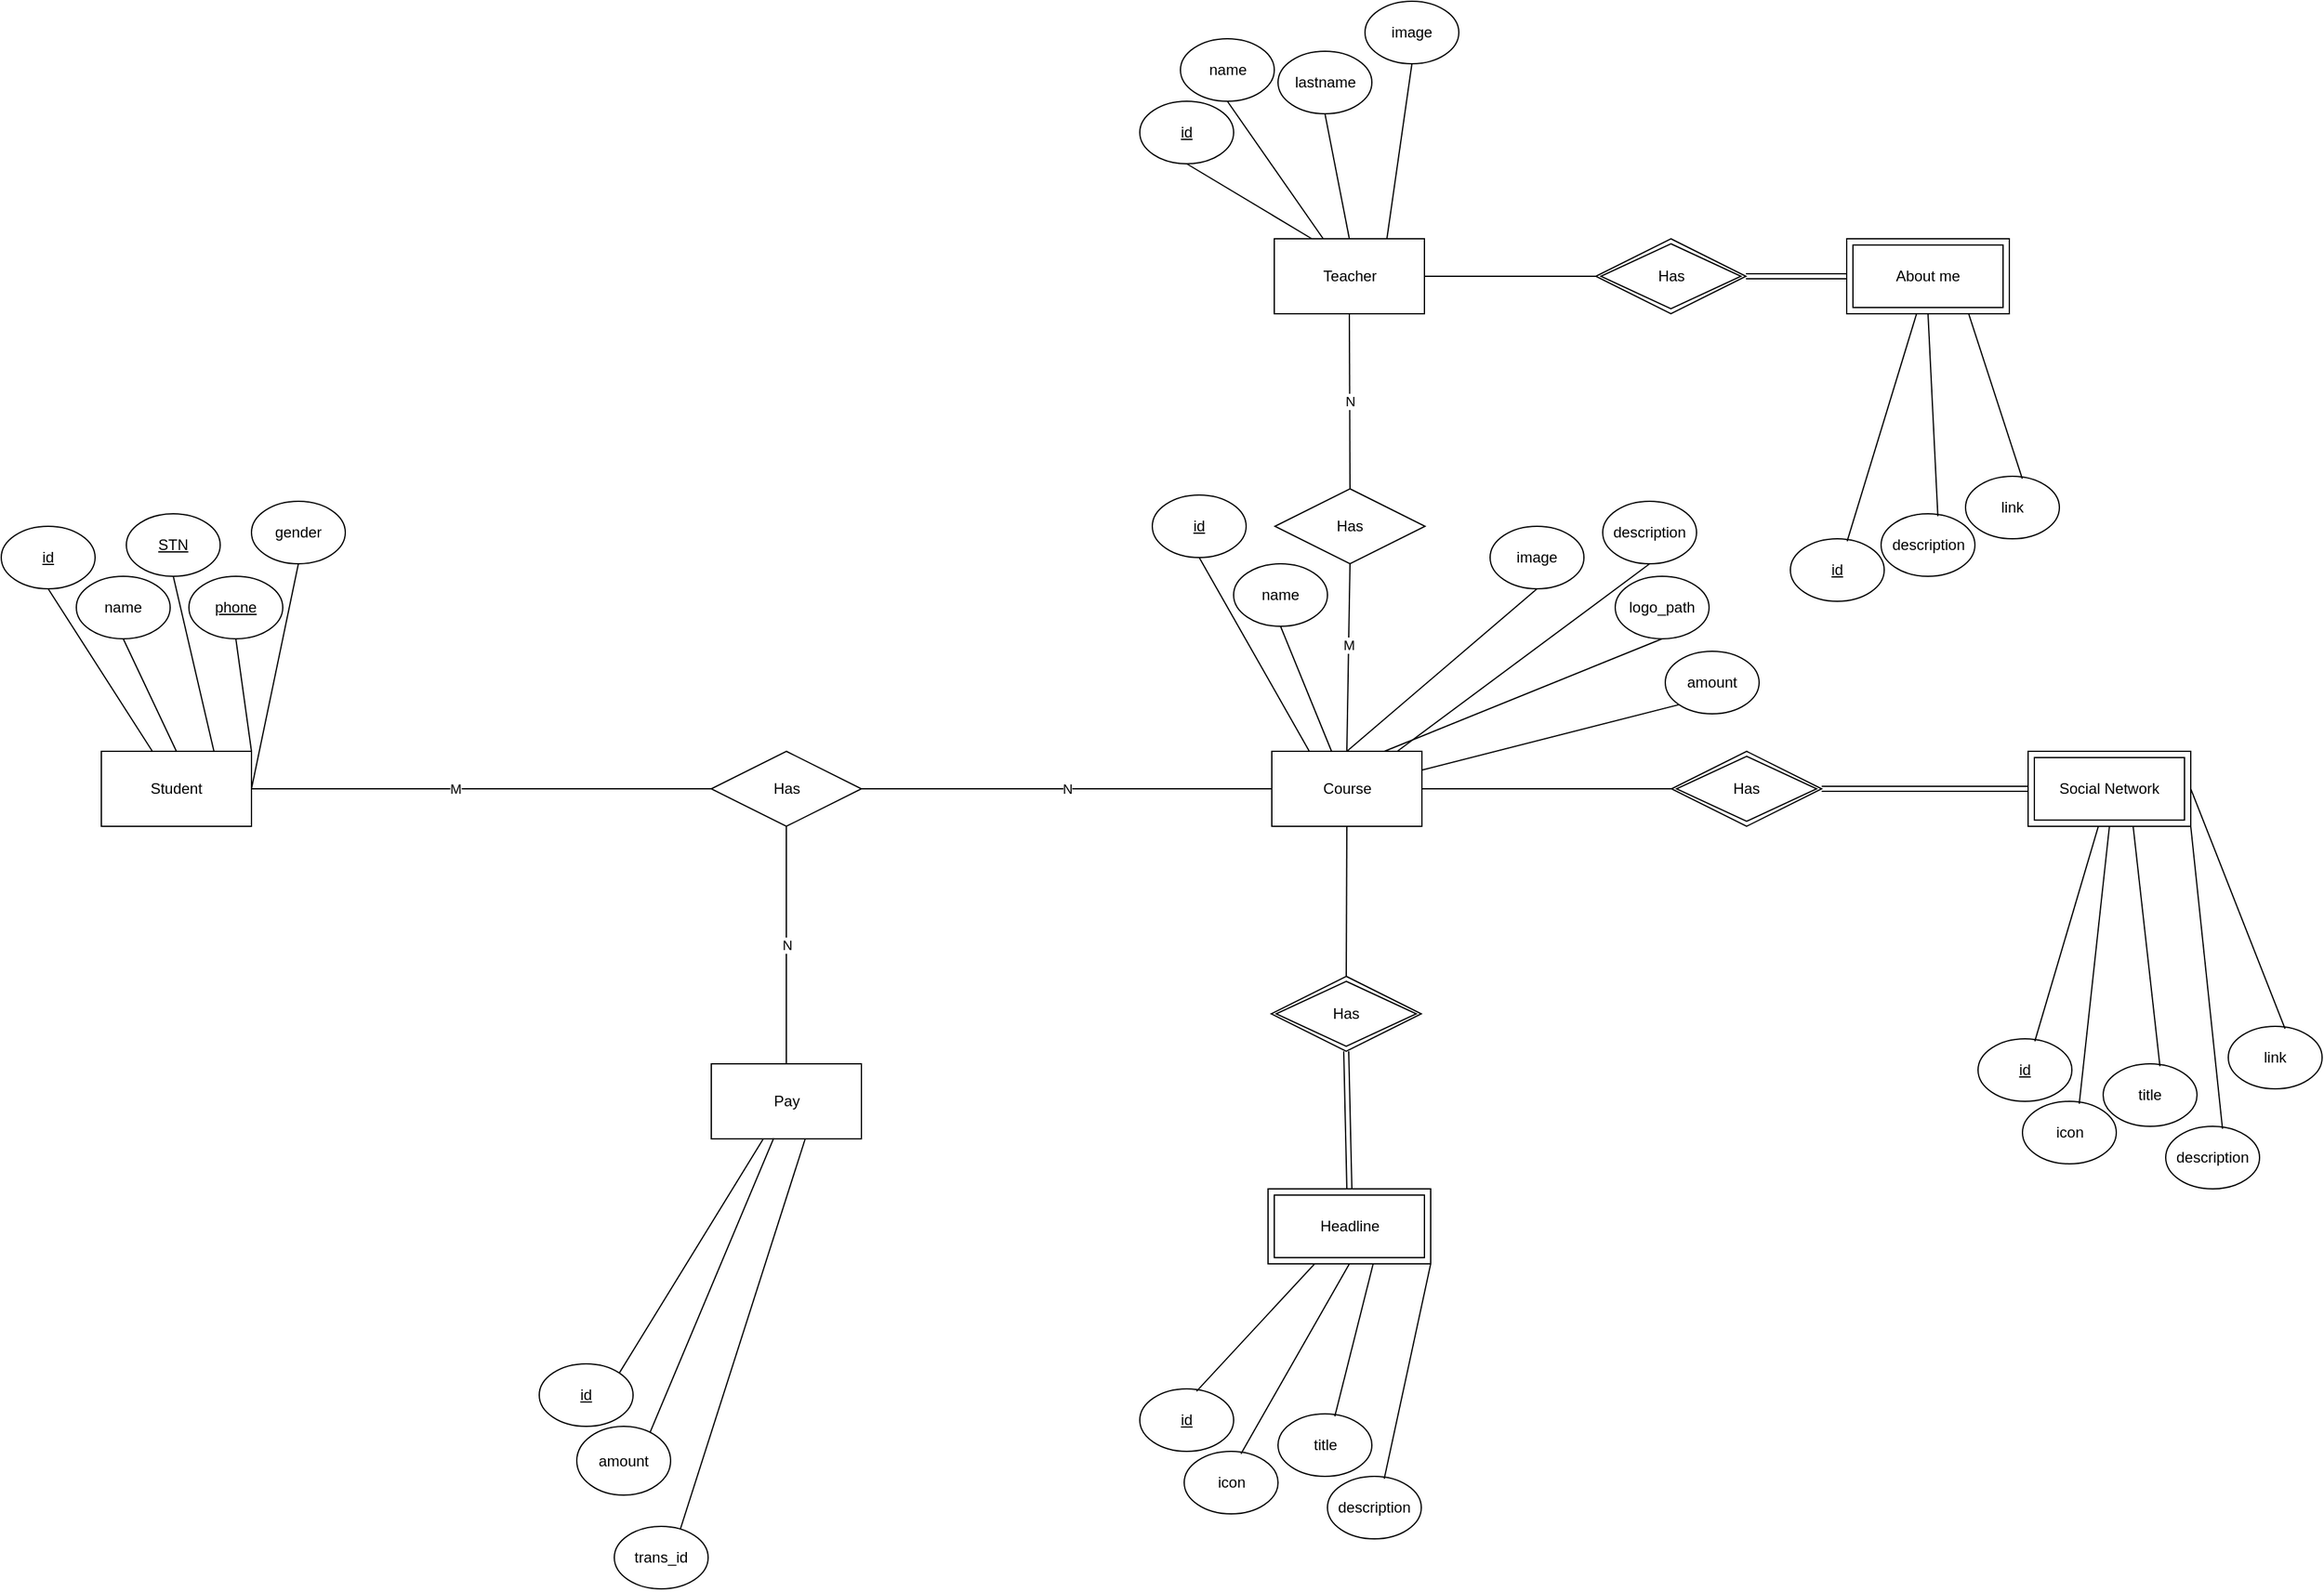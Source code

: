<mxfile version="21.2.2" type="device">
  <diagram name="Page-1" id="o8IpC_fTmcIOQE4COAmG">
    <mxGraphModel dx="1118" dy="1678" grid="1" gridSize="10" guides="1" tooltips="1" connect="1" arrows="1" fold="1" page="1" pageScale="1" pageWidth="850" pageHeight="1100" math="0" shadow="0">
      <root>
        <mxCell id="0" />
        <mxCell id="1" parent="0" />
        <mxCell id="NV1EVVWusitZP-XCyRed-3" value="Course" style="rounded=0;whiteSpace=wrap;html=1;" parent="1" vertex="1">
          <mxGeometry x="1665.5" y="200" width="120" height="60" as="geometry" />
        </mxCell>
        <mxCell id="NV1EVVWusitZP-XCyRed-4" value="id" style="ellipse;whiteSpace=wrap;html=1;fontStyle=4" parent="1" vertex="1">
          <mxGeometry x="1570" y="-5" width="75" height="50" as="geometry" />
        </mxCell>
        <mxCell id="NV1EVVWusitZP-XCyRed-5" value="name" style="ellipse;whiteSpace=wrap;html=1;" parent="1" vertex="1">
          <mxGeometry x="1635" y="50" width="75" height="50" as="geometry" />
        </mxCell>
        <mxCell id="NV1EVVWusitZP-XCyRed-6" value="" style="endArrow=none;html=1;rounded=0;exitX=0.25;exitY=0;exitDx=0;exitDy=0;entryX=0.5;entryY=1;entryDx=0;entryDy=0;" parent="1" source="NV1EVVWusitZP-XCyRed-3" target="NV1EVVWusitZP-XCyRed-4" edge="1">
          <mxGeometry width="50" height="50" relative="1" as="geometry">
            <mxPoint x="1530" y="190" as="sourcePoint" />
            <mxPoint x="1580" y="140" as="targetPoint" />
          </mxGeometry>
        </mxCell>
        <mxCell id="NV1EVVWusitZP-XCyRed-7" value="" style="endArrow=none;html=1;rounded=0;entryX=0.5;entryY=1;entryDx=0;entryDy=0;" parent="1" source="NV1EVVWusitZP-XCyRed-3" target="NV1EVVWusitZP-XCyRed-5" edge="1">
          <mxGeometry width="50" height="50" relative="1" as="geometry">
            <mxPoint x="1740" y="190" as="sourcePoint" />
            <mxPoint x="1790" y="140" as="targetPoint" />
          </mxGeometry>
        </mxCell>
        <mxCell id="NV1EVVWusitZP-XCyRed-8" value="description" style="ellipse;whiteSpace=wrap;html=1;" parent="1" vertex="1">
          <mxGeometry x="1930" width="75" height="50" as="geometry" />
        </mxCell>
        <mxCell id="NV1EVVWusitZP-XCyRed-9" value="" style="endArrow=none;html=1;rounded=0;entryX=0.5;entryY=1;entryDx=0;entryDy=0;" parent="1" source="NV1EVVWusitZP-XCyRed-3" target="NV1EVVWusitZP-XCyRed-8" edge="1">
          <mxGeometry width="50" height="50" relative="1" as="geometry">
            <mxPoint x="1799" y="190" as="sourcePoint" />
            <mxPoint x="1865" y="130" as="targetPoint" />
          </mxGeometry>
        </mxCell>
        <mxCell id="NV1EVVWusitZP-XCyRed-14" value="logo_path" style="ellipse;whiteSpace=wrap;html=1;" parent="1" vertex="1">
          <mxGeometry x="1940" y="60" width="75" height="50" as="geometry" />
        </mxCell>
        <mxCell id="NV1EVVWusitZP-XCyRed-15" value="" style="endArrow=none;html=1;rounded=0;entryX=0.5;entryY=1;entryDx=0;entryDy=0;exitX=0.75;exitY=0;exitDx=0;exitDy=0;" parent="1" source="NV1EVVWusitZP-XCyRed-3" target="NV1EVVWusitZP-XCyRed-14" edge="1">
          <mxGeometry width="50" height="50" relative="1" as="geometry">
            <mxPoint x="1808" y="210" as="sourcePoint" />
            <mxPoint x="1940" y="140" as="targetPoint" />
          </mxGeometry>
        </mxCell>
        <mxCell id="NV1EVVWusitZP-XCyRed-16" value="image" style="ellipse;whiteSpace=wrap;html=1;" parent="1" vertex="1">
          <mxGeometry x="1840" y="20" width="75" height="50" as="geometry" />
        </mxCell>
        <mxCell id="NV1EVVWusitZP-XCyRed-17" value="" style="endArrow=none;html=1;rounded=0;entryX=0.5;entryY=1;entryDx=0;entryDy=0;exitX=0.5;exitY=0;exitDx=0;exitDy=0;" parent="1" source="NV1EVVWusitZP-XCyRed-3" target="NV1EVVWusitZP-XCyRed-16" edge="1">
          <mxGeometry width="50" height="50" relative="1" as="geometry">
            <mxPoint x="1653" y="110" as="sourcePoint" />
            <mxPoint x="1785" y="40" as="targetPoint" />
          </mxGeometry>
        </mxCell>
        <mxCell id="NV1EVVWusitZP-XCyRed-19" value="Headline" style="shape=ext;margin=3;double=1;whiteSpace=wrap;html=1;align=center;" parent="1" vertex="1">
          <mxGeometry x="1662.5" y="550" width="130" height="60" as="geometry" />
        </mxCell>
        <mxCell id="NV1EVVWusitZP-XCyRed-20" value="&lt;u&gt;id&lt;/u&gt;" style="ellipse;whiteSpace=wrap;html=1;" parent="1" vertex="1">
          <mxGeometry x="1560" y="710" width="75" height="50" as="geometry" />
        </mxCell>
        <mxCell id="NV1EVVWusitZP-XCyRed-21" value="" style="endArrow=none;html=1;rounded=0;entryX=0.605;entryY=0.039;entryDx=0;entryDy=0;entryPerimeter=0;" parent="1" source="NV1EVVWusitZP-XCyRed-19" target="NV1EVVWusitZP-XCyRed-20" edge="1">
          <mxGeometry width="50" height="50" relative="1" as="geometry">
            <mxPoint x="1583" y="840" as="sourcePoint" />
            <mxPoint x="1715" y="770" as="targetPoint" />
          </mxGeometry>
        </mxCell>
        <mxCell id="NV1EVVWusitZP-XCyRed-24" value="icon" style="ellipse;whiteSpace=wrap;html=1;" parent="1" vertex="1">
          <mxGeometry x="1595.5" y="760" width="75" height="50" as="geometry" />
        </mxCell>
        <mxCell id="NV1EVVWusitZP-XCyRed-25" value="" style="endArrow=none;html=1;rounded=0;entryX=0.605;entryY=0.039;entryDx=0;entryDy=0;entryPerimeter=0;exitX=0.5;exitY=1;exitDx=0;exitDy=0;" parent="1" source="NV1EVVWusitZP-XCyRed-19" target="NV1EVVWusitZP-XCyRed-24" edge="1">
          <mxGeometry width="50" height="50" relative="1" as="geometry">
            <mxPoint x="1785" y="610" as="sourcePoint" />
            <mxPoint x="1800" y="780" as="targetPoint" />
          </mxGeometry>
        </mxCell>
        <mxCell id="NV1EVVWusitZP-XCyRed-26" value="title" style="ellipse;whiteSpace=wrap;html=1;" parent="1" vertex="1">
          <mxGeometry x="1670.5" y="730" width="75" height="50" as="geometry" />
        </mxCell>
        <mxCell id="NV1EVVWusitZP-XCyRed-27" value="" style="endArrow=none;html=1;rounded=0;entryX=0.605;entryY=0.039;entryDx=0;entryDy=0;entryPerimeter=0;exitX=0.646;exitY=1.003;exitDx=0;exitDy=0;exitPerimeter=0;" parent="1" source="NV1EVVWusitZP-XCyRed-19" target="NV1EVVWusitZP-XCyRed-26" edge="1">
          <mxGeometry width="50" height="50" relative="1" as="geometry">
            <mxPoint x="1870" y="610" as="sourcePoint" />
            <mxPoint x="1885" y="780" as="targetPoint" />
          </mxGeometry>
        </mxCell>
        <mxCell id="NV1EVVWusitZP-XCyRed-31" value="description" style="ellipse;whiteSpace=wrap;html=1;" parent="1" vertex="1">
          <mxGeometry x="1710" y="780" width="75" height="50" as="geometry" />
        </mxCell>
        <mxCell id="NV1EVVWusitZP-XCyRed-32" value="" style="endArrow=none;html=1;rounded=0;entryX=0.605;entryY=0.039;entryDx=0;entryDy=0;entryPerimeter=0;exitX=1;exitY=1;exitDx=0;exitDy=0;" parent="1" source="NV1EVVWusitZP-XCyRed-19" target="NV1EVVWusitZP-XCyRed-31" edge="1">
          <mxGeometry width="50" height="50" relative="1" as="geometry">
            <mxPoint x="1833.5" y="600" as="sourcePoint" />
            <mxPoint x="1969.5" y="770" as="targetPoint" />
          </mxGeometry>
        </mxCell>
        <mxCell id="NV1EVVWusitZP-XCyRed-34" value="" style="endArrow=none;html=1;rounded=0;entryX=0.5;entryY=0;entryDx=0;entryDy=0;exitX=0.5;exitY=1;exitDx=0;exitDy=0;" parent="1" source="NV1EVVWusitZP-XCyRed-3" target="NV1EVVWusitZP-XCyRed-37" edge="1">
          <mxGeometry relative="1" as="geometry">
            <mxPoint x="1470" y="400" as="sourcePoint" />
            <mxPoint x="1725" y="380" as="targetPoint" />
          </mxGeometry>
        </mxCell>
        <mxCell id="NV1EVVWusitZP-XCyRed-35" value="" style="endArrow=none;html=1;rounded=0;entryX=0.5;entryY=0;entryDx=0;entryDy=0;exitX=0.5;exitY=1;exitDx=0;exitDy=0;verticalAlign=middle;horizontal=1;shape=link;" parent="1" source="NV1EVVWusitZP-XCyRed-37" target="NV1EVVWusitZP-XCyRed-19" edge="1">
          <mxGeometry relative="1" as="geometry">
            <mxPoint x="1728" y="460" as="sourcePoint" />
            <mxPoint x="1720" y="560" as="targetPoint" />
          </mxGeometry>
        </mxCell>
        <mxCell id="NV1EVVWusitZP-XCyRed-37" value="Has" style="shape=rhombus;double=1;perimeter=rhombusPerimeter;whiteSpace=wrap;html=1;align=center;" parent="1" vertex="1">
          <mxGeometry x="1665" y="380" width="120" height="60" as="geometry" />
        </mxCell>
        <mxCell id="NV1EVVWusitZP-XCyRed-39" value="Social Network" style="shape=ext;margin=3;double=1;whiteSpace=wrap;html=1;align=center;" parent="1" vertex="1">
          <mxGeometry x="2270" y="200" width="130" height="60" as="geometry" />
        </mxCell>
        <mxCell id="NV1EVVWusitZP-XCyRed-40" value="&lt;u&gt;id&lt;/u&gt;" style="ellipse;whiteSpace=wrap;html=1;" parent="1" vertex="1">
          <mxGeometry x="2230" y="430" width="75" height="50" as="geometry" />
        </mxCell>
        <mxCell id="NV1EVVWusitZP-XCyRed-41" value="" style="endArrow=none;html=1;rounded=0;entryX=0.605;entryY=0.039;entryDx=0;entryDy=0;entryPerimeter=0;" parent="1" source="NV1EVVWusitZP-XCyRed-39" target="NV1EVVWusitZP-XCyRed-40" edge="1">
          <mxGeometry width="50" height="50" relative="1" as="geometry">
            <mxPoint x="1903" y="660" as="sourcePoint" />
            <mxPoint x="2035" y="590" as="targetPoint" />
          </mxGeometry>
        </mxCell>
        <mxCell id="NV1EVVWusitZP-XCyRed-42" value="icon" style="ellipse;whiteSpace=wrap;html=1;" parent="1" vertex="1">
          <mxGeometry x="2265.5" y="480" width="75" height="50" as="geometry" />
        </mxCell>
        <mxCell id="NV1EVVWusitZP-XCyRed-43" value="" style="endArrow=none;html=1;rounded=0;entryX=0.605;entryY=0.039;entryDx=0;entryDy=0;entryPerimeter=0;exitX=0.5;exitY=1;exitDx=0;exitDy=0;" parent="1" source="NV1EVVWusitZP-XCyRed-39" target="NV1EVVWusitZP-XCyRed-42" edge="1">
          <mxGeometry width="50" height="50" relative="1" as="geometry">
            <mxPoint x="2105" y="430" as="sourcePoint" />
            <mxPoint x="2120" y="600" as="targetPoint" />
          </mxGeometry>
        </mxCell>
        <mxCell id="NV1EVVWusitZP-XCyRed-44" value="title" style="ellipse;whiteSpace=wrap;html=1;" parent="1" vertex="1">
          <mxGeometry x="2330" y="450" width="75" height="50" as="geometry" />
        </mxCell>
        <mxCell id="NV1EVVWusitZP-XCyRed-45" value="" style="endArrow=none;html=1;rounded=0;entryX=0.605;entryY=0.039;entryDx=0;entryDy=0;entryPerimeter=0;exitX=0.646;exitY=1.003;exitDx=0;exitDy=0;exitPerimeter=0;" parent="1" source="NV1EVVWusitZP-XCyRed-39" target="NV1EVVWusitZP-XCyRed-44" edge="1">
          <mxGeometry width="50" height="50" relative="1" as="geometry">
            <mxPoint x="2190" y="430" as="sourcePoint" />
            <mxPoint x="2205" y="600" as="targetPoint" />
          </mxGeometry>
        </mxCell>
        <mxCell id="NV1EVVWusitZP-XCyRed-46" value="description" style="ellipse;whiteSpace=wrap;html=1;" parent="1" vertex="1">
          <mxGeometry x="2380" y="500" width="75" height="50" as="geometry" />
        </mxCell>
        <mxCell id="NV1EVVWusitZP-XCyRed-47" value="" style="endArrow=none;html=1;rounded=0;entryX=0.605;entryY=0.039;entryDx=0;entryDy=0;entryPerimeter=0;exitX=1;exitY=1;exitDx=0;exitDy=0;" parent="1" source="NV1EVVWusitZP-XCyRed-39" target="NV1EVVWusitZP-XCyRed-46" edge="1">
          <mxGeometry width="50" height="50" relative="1" as="geometry">
            <mxPoint x="2153.5" y="420" as="sourcePoint" />
            <mxPoint x="2289.5" y="590" as="targetPoint" />
          </mxGeometry>
        </mxCell>
        <mxCell id="NV1EVVWusitZP-XCyRed-48" value="" style="endArrow=none;html=1;rounded=0;entryX=0;entryY=0.5;entryDx=0;entryDy=0;exitX=1;exitY=0.5;exitDx=0;exitDy=0;verticalAlign=middle;horizontal=1;shape=link;" parent="1" source="NV1EVVWusitZP-XCyRed-49" target="NV1EVVWusitZP-XCyRed-39" edge="1">
          <mxGeometry relative="1" as="geometry">
            <mxPoint x="2048" y="280" as="sourcePoint" />
            <mxPoint x="2040" y="380" as="targetPoint" />
          </mxGeometry>
        </mxCell>
        <mxCell id="NV1EVVWusitZP-XCyRed-49" value="Has" style="shape=rhombus;double=1;perimeter=rhombusPerimeter;whiteSpace=wrap;html=1;align=center;" parent="1" vertex="1">
          <mxGeometry x="1985" y="200" width="120" height="60" as="geometry" />
        </mxCell>
        <mxCell id="NV1EVVWusitZP-XCyRed-53" value="link" style="ellipse;whiteSpace=wrap;html=1;" parent="1" vertex="1">
          <mxGeometry x="2430" y="420" width="75" height="50" as="geometry" />
        </mxCell>
        <mxCell id="NV1EVVWusitZP-XCyRed-54" value="" style="endArrow=none;html=1;rounded=0;entryX=0.605;entryY=0.039;entryDx=0;entryDy=0;entryPerimeter=0;exitX=1;exitY=0.5;exitDx=0;exitDy=0;" parent="1" source="NV1EVVWusitZP-XCyRed-39" target="NV1EVVWusitZP-XCyRed-53" edge="1">
          <mxGeometry width="50" height="50" relative="1" as="geometry">
            <mxPoint x="2474" y="120" as="sourcePoint" />
            <mxPoint x="2325" y="460" as="targetPoint" />
          </mxGeometry>
        </mxCell>
        <mxCell id="NV1EVVWusitZP-XCyRed-55" value="" style="endArrow=none;html=1;rounded=0;" parent="1" source="NV1EVVWusitZP-XCyRed-3" target="NV1EVVWusitZP-XCyRed-49" edge="1">
          <mxGeometry relative="1" as="geometry">
            <mxPoint x="1790" y="230" as="sourcePoint" />
            <mxPoint x="1980" y="230" as="targetPoint" />
          </mxGeometry>
        </mxCell>
        <mxCell id="NV1EVVWusitZP-XCyRed-56" value="Student" style="whiteSpace=wrap;html=1;align=center;" parent="1" vertex="1">
          <mxGeometry x="730" y="200" width="120" height="60" as="geometry" />
        </mxCell>
        <mxCell id="NV1EVVWusitZP-XCyRed-57" value="id" style="ellipse;whiteSpace=wrap;html=1;fontStyle=4" parent="1" vertex="1">
          <mxGeometry x="650" y="20" width="75" height="50" as="geometry" />
        </mxCell>
        <mxCell id="NV1EVVWusitZP-XCyRed-58" value="" style="endArrow=none;html=1;rounded=0;entryX=0.5;entryY=1;entryDx=0;entryDy=0;" parent="1" source="NV1EVVWusitZP-XCyRed-56" target="NV1EVVWusitZP-XCyRed-57" edge="1">
          <mxGeometry width="50" height="50" relative="1" as="geometry">
            <mxPoint x="771" y="170" as="sourcePoint" />
            <mxPoint x="655" y="110" as="targetPoint" />
          </mxGeometry>
        </mxCell>
        <mxCell id="NV1EVVWusitZP-XCyRed-61" value="" style="endArrow=none;html=1;rounded=0;entryX=0.5;entryY=1;entryDx=0;entryDy=0;exitX=0.5;exitY=0;exitDx=0;exitDy=0;" parent="1" source="NV1EVVWusitZP-XCyRed-56" target="NV1EVVWusitZP-XCyRed-62" edge="1">
          <mxGeometry width="50" height="50" relative="1" as="geometry">
            <mxPoint x="851" y="190" as="sourcePoint" />
            <mxPoint x="767.5" y="60" as="targetPoint" />
          </mxGeometry>
        </mxCell>
        <mxCell id="NV1EVVWusitZP-XCyRed-62" value="name" style="ellipse;whiteSpace=wrap;html=1;" parent="1" vertex="1">
          <mxGeometry x="710" y="60" width="75" height="50" as="geometry" />
        </mxCell>
        <mxCell id="NV1EVVWusitZP-XCyRed-63" value="" style="endArrow=none;html=1;rounded=0;entryX=0.5;entryY=1;entryDx=0;entryDy=0;exitX=0.75;exitY=0;exitDx=0;exitDy=0;" parent="1" source="NV1EVVWusitZP-XCyRed-56" target="NV1EVVWusitZP-XCyRed-64" edge="1">
          <mxGeometry width="50" height="50" relative="1" as="geometry">
            <mxPoint x="820" y="145" as="sourcePoint" />
            <mxPoint x="797.5" y="5" as="targetPoint" />
          </mxGeometry>
        </mxCell>
        <mxCell id="NV1EVVWusitZP-XCyRed-64" value="&lt;u&gt;STN&lt;/u&gt;" style="ellipse;whiteSpace=wrap;html=1;" parent="1" vertex="1">
          <mxGeometry x="750" y="10" width="75" height="50" as="geometry" />
        </mxCell>
        <mxCell id="NV1EVVWusitZP-XCyRed-65" value="" style="endArrow=none;html=1;rounded=0;entryX=0.5;entryY=1;entryDx=0;entryDy=0;exitX=1;exitY=0;exitDx=0;exitDy=0;" parent="1" source="NV1EVVWusitZP-XCyRed-56" target="NV1EVVWusitZP-XCyRed-66" edge="1">
          <mxGeometry width="50" height="50" relative="1" as="geometry">
            <mxPoint x="815.68" y="249.82" as="sourcePoint" />
            <mxPoint x="857.5" y="45" as="targetPoint" />
          </mxGeometry>
        </mxCell>
        <mxCell id="NV1EVVWusitZP-XCyRed-66" value="&lt;u&gt;phone&lt;/u&gt;" style="ellipse;whiteSpace=wrap;html=1;" parent="1" vertex="1">
          <mxGeometry x="800" y="60" width="75" height="50" as="geometry" />
        </mxCell>
        <mxCell id="NV1EVVWusitZP-XCyRed-67" value="" style="endArrow=none;html=1;rounded=0;entryX=0.5;entryY=1;entryDx=0;entryDy=0;exitX=1;exitY=0.5;exitDx=0;exitDy=0;" parent="1" source="NV1EVVWusitZP-XCyRed-56" target="NV1EVVWusitZP-XCyRed-68" edge="1">
          <mxGeometry width="50" height="50" relative="1" as="geometry">
            <mxPoint x="910" y="150" as="sourcePoint" />
            <mxPoint x="917.5" y="-5" as="targetPoint" />
          </mxGeometry>
        </mxCell>
        <mxCell id="NV1EVVWusitZP-XCyRed-68" value="gender" style="ellipse;whiteSpace=wrap;html=1;" parent="1" vertex="1">
          <mxGeometry x="850" width="75" height="50" as="geometry" />
        </mxCell>
        <mxCell id="NV1EVVWusitZP-XCyRed-69" value="Has" style="shape=rhombus;perimeter=rhombusPerimeter;whiteSpace=wrap;html=1;align=center;" parent="1" vertex="1">
          <mxGeometry x="1217.5" y="200" width="120" height="60" as="geometry" />
        </mxCell>
        <mxCell id="NV1EVVWusitZP-XCyRed-70" value="" style="endArrow=none;html=1;rounded=0;exitX=1;exitY=0.5;exitDx=0;exitDy=0;entryX=0;entryY=0.5;entryDx=0;entryDy=0;" parent="1" source="NV1EVVWusitZP-XCyRed-56" target="NV1EVVWusitZP-XCyRed-69" edge="1">
          <mxGeometry relative="1" as="geometry">
            <mxPoint x="1200" y="250" as="sourcePoint" />
            <mxPoint x="1360" y="250" as="targetPoint" />
          </mxGeometry>
        </mxCell>
        <mxCell id="NV1EVVWusitZP-XCyRed-72" value="M" style="edgeLabel;html=1;align=center;verticalAlign=middle;resizable=0;points=[];" parent="NV1EVVWusitZP-XCyRed-70" vertex="1" connectable="0">
          <mxGeometry x="-0.207" y="-2" relative="1" as="geometry">
            <mxPoint x="17" y="-2" as="offset" />
          </mxGeometry>
        </mxCell>
        <mxCell id="NV1EVVWusitZP-XCyRed-71" value="N" style="endArrow=none;html=1;rounded=0;exitX=1;exitY=0.5;exitDx=0;exitDy=0;" parent="1" source="NV1EVVWusitZP-XCyRed-69" target="NV1EVVWusitZP-XCyRed-3" edge="1">
          <mxGeometry relative="1" as="geometry">
            <mxPoint x="1500" y="260" as="sourcePoint" />
            <mxPoint x="1660" y="260" as="targetPoint" />
          </mxGeometry>
        </mxCell>
        <mxCell id="NV1EVVWusitZP-XCyRed-74" value="Teacher" style="whiteSpace=wrap;html=1;align=center;" parent="1" vertex="1">
          <mxGeometry x="1667.5" y="-210" width="120" height="60" as="geometry" />
        </mxCell>
        <mxCell id="NV1EVVWusitZP-XCyRed-75" value="id" style="ellipse;whiteSpace=wrap;html=1;fontStyle=4" parent="1" vertex="1">
          <mxGeometry x="1560" y="-320" width="75" height="50" as="geometry" />
        </mxCell>
        <mxCell id="NV1EVVWusitZP-XCyRed-76" value="" style="endArrow=none;html=1;rounded=0;entryX=0.5;entryY=1;entryDx=0;entryDy=0;exitX=0.25;exitY=0;exitDx=0;exitDy=0;" parent="1" source="NV1EVVWusitZP-XCyRed-74" target="NV1EVVWusitZP-XCyRed-75" edge="1">
          <mxGeometry width="50" height="50" relative="1" as="geometry">
            <mxPoint x="1681" y="-220" as="sourcePoint" />
            <mxPoint x="1565" y="-310" as="targetPoint" />
          </mxGeometry>
        </mxCell>
        <mxCell id="NV1EVVWusitZP-XCyRed-77" value="name" style="ellipse;whiteSpace=wrap;html=1;fontStyle=0" parent="1" vertex="1">
          <mxGeometry x="1592.5" y="-370" width="75" height="50" as="geometry" />
        </mxCell>
        <mxCell id="NV1EVVWusitZP-XCyRed-78" value="" style="endArrow=none;html=1;rounded=0;entryX=0.5;entryY=1;entryDx=0;entryDy=0;" parent="1" source="NV1EVVWusitZP-XCyRed-74" target="NV1EVVWusitZP-XCyRed-77" edge="1">
          <mxGeometry width="50" height="50" relative="1" as="geometry">
            <mxPoint x="1778" y="-220" as="sourcePoint" />
            <mxPoint x="1640" y="-330" as="targetPoint" />
          </mxGeometry>
        </mxCell>
        <mxCell id="NV1EVVWusitZP-XCyRed-80" value="lastname" style="ellipse;whiteSpace=wrap;html=1;fontStyle=0" parent="1" vertex="1">
          <mxGeometry x="1670.5" y="-360" width="75" height="50" as="geometry" />
        </mxCell>
        <mxCell id="NV1EVVWusitZP-XCyRed-81" value="" style="endArrow=none;html=1;rounded=0;entryX=0.5;entryY=1;entryDx=0;entryDy=0;exitX=0.5;exitY=0;exitDx=0;exitDy=0;" parent="1" source="NV1EVVWusitZP-XCyRed-74" target="NV1EVVWusitZP-XCyRed-80" edge="1">
          <mxGeometry width="50" height="50" relative="1" as="geometry">
            <mxPoint x="1731" y="-207.5" as="sourcePoint" />
            <mxPoint x="1715" y="-352.5" as="targetPoint" />
          </mxGeometry>
        </mxCell>
        <mxCell id="NV1EVVWusitZP-XCyRed-86" value="Has" style="shape=rhombus;perimeter=rhombusPerimeter;whiteSpace=wrap;html=1;align=center;" parent="1" vertex="1">
          <mxGeometry x="1668" y="-10" width="120" height="60" as="geometry" />
        </mxCell>
        <mxCell id="NV1EVVWusitZP-XCyRed-87" value="N" style="endArrow=none;html=1;rounded=0;exitX=0.5;exitY=1;exitDx=0;exitDy=0;entryX=0.5;entryY=0;entryDx=0;entryDy=0;" parent="1" source="NV1EVVWusitZP-XCyRed-74" target="NV1EVVWusitZP-XCyRed-86" edge="1">
          <mxGeometry relative="1" as="geometry">
            <mxPoint x="1632" y="-70" as="sourcePoint" />
            <mxPoint x="1818" y="-70" as="targetPoint" />
          </mxGeometry>
        </mxCell>
        <mxCell id="NV1EVVWusitZP-XCyRed-90" value="" style="endArrow=none;html=1;rounded=0;exitX=0.5;exitY=1;exitDx=0;exitDy=0;entryX=0.5;entryY=0;entryDx=0;entryDy=0;" parent="1" source="NV1EVVWusitZP-XCyRed-86" target="NV1EVVWusitZP-XCyRed-3" edge="1">
          <mxGeometry relative="1" as="geometry">
            <mxPoint x="1700" y="90" as="sourcePoint" />
            <mxPoint x="1880" y="90" as="targetPoint" />
          </mxGeometry>
        </mxCell>
        <mxCell id="NV1EVVWusitZP-XCyRed-91" value="M" style="edgeLabel;html=1;align=center;verticalAlign=middle;resizable=0;points=[];" parent="NV1EVVWusitZP-XCyRed-90" vertex="1" connectable="0">
          <mxGeometry x="-0.207" y="-2" relative="1" as="geometry">
            <mxPoint x="2" y="5" as="offset" />
          </mxGeometry>
        </mxCell>
        <mxCell id="NV1EVVWusitZP-XCyRed-93" value="image" style="ellipse;whiteSpace=wrap;html=1;fontStyle=0" parent="1" vertex="1">
          <mxGeometry x="1740" y="-400" width="75" height="50" as="geometry" />
        </mxCell>
        <mxCell id="NV1EVVWusitZP-XCyRed-94" value="" style="endArrow=none;html=1;rounded=0;entryX=0.5;entryY=1;entryDx=0;entryDy=0;exitX=0.75;exitY=0;exitDx=0;exitDy=0;" parent="1" source="NV1EVVWusitZP-XCyRed-74" target="NV1EVVWusitZP-XCyRed-93" edge="1">
          <mxGeometry width="50" height="50" relative="1" as="geometry">
            <mxPoint x="1940" y="-230" as="sourcePoint" />
            <mxPoint x="1840" y="-290" as="targetPoint" />
          </mxGeometry>
        </mxCell>
        <mxCell id="NV1EVVWusitZP-XCyRed-95" value="About me" style="shape=ext;margin=3;double=1;whiteSpace=wrap;html=1;align=center;" parent="1" vertex="1">
          <mxGeometry x="2125" y="-210" width="130" height="60" as="geometry" />
        </mxCell>
        <mxCell id="NV1EVVWusitZP-XCyRed-96" value="&lt;u&gt;id&lt;/u&gt;" style="ellipse;whiteSpace=wrap;html=1;" parent="1" vertex="1">
          <mxGeometry x="2080" y="30" width="75" height="50" as="geometry" />
        </mxCell>
        <mxCell id="NV1EVVWusitZP-XCyRed-97" value="" style="endArrow=none;html=1;rounded=0;entryX=0.605;entryY=0.039;entryDx=0;entryDy=0;entryPerimeter=0;" parent="1" source="NV1EVVWusitZP-XCyRed-95" target="NV1EVVWusitZP-XCyRed-96" edge="1">
          <mxGeometry width="50" height="50" relative="1" as="geometry">
            <mxPoint x="1753" y="260" as="sourcePoint" />
            <mxPoint x="1885" y="190" as="targetPoint" />
          </mxGeometry>
        </mxCell>
        <mxCell id="NV1EVVWusitZP-XCyRed-102" value="description" style="ellipse;whiteSpace=wrap;html=1;" parent="1" vertex="1">
          <mxGeometry x="2152.5" y="10" width="75" height="50" as="geometry" />
        </mxCell>
        <mxCell id="NV1EVVWusitZP-XCyRed-103" value="" style="endArrow=none;html=1;rounded=0;entryX=0.605;entryY=0.039;entryDx=0;entryDy=0;entryPerimeter=0;exitX=0.5;exitY=1;exitDx=0;exitDy=0;" parent="1" source="NV1EVVWusitZP-XCyRed-95" target="NV1EVVWusitZP-XCyRed-102" edge="1">
          <mxGeometry width="50" height="50" relative="1" as="geometry">
            <mxPoint x="2003.5" y="20" as="sourcePoint" />
            <mxPoint x="2139.5" y="190" as="targetPoint" />
          </mxGeometry>
        </mxCell>
        <mxCell id="NV1EVVWusitZP-XCyRed-104" value="link" style="ellipse;whiteSpace=wrap;html=1;" parent="1" vertex="1">
          <mxGeometry x="2220" y="-20" width="75" height="50" as="geometry" />
        </mxCell>
        <mxCell id="NV1EVVWusitZP-XCyRed-105" value="" style="endArrow=none;html=1;rounded=0;entryX=0.605;entryY=0.039;entryDx=0;entryDy=0;entryPerimeter=0;exitX=0.75;exitY=1;exitDx=0;exitDy=0;" parent="1" source="NV1EVVWusitZP-XCyRed-95" target="NV1EVVWusitZP-XCyRed-104" edge="1">
          <mxGeometry width="50" height="50" relative="1" as="geometry">
            <mxPoint x="2324" y="-280" as="sourcePoint" />
            <mxPoint x="2175" y="60" as="targetPoint" />
          </mxGeometry>
        </mxCell>
        <mxCell id="NV1EVVWusitZP-XCyRed-106" value="" style="endArrow=none;html=1;rounded=0;entryX=0;entryY=0.5;entryDx=0;entryDy=0;exitX=1;exitY=0.5;exitDx=0;exitDy=0;verticalAlign=middle;horizontal=1;shape=link;" parent="1" source="NV1EVVWusitZP-XCyRed-107" target="NV1EVVWusitZP-XCyRed-95" edge="1">
          <mxGeometry relative="1" as="geometry">
            <mxPoint x="1987.5" y="-130" as="sourcePoint" />
            <mxPoint x="2209.5" y="-180" as="targetPoint" />
          </mxGeometry>
        </mxCell>
        <mxCell id="NV1EVVWusitZP-XCyRed-107" value="Has" style="shape=rhombus;double=1;perimeter=rhombusPerimeter;whiteSpace=wrap;html=1;align=center;" parent="1" vertex="1">
          <mxGeometry x="1924.5" y="-210" width="120" height="60" as="geometry" />
        </mxCell>
        <mxCell id="NV1EVVWusitZP-XCyRed-108" value="" style="endArrow=none;html=1;rounded=0;exitX=1;exitY=0.5;exitDx=0;exitDy=0;" parent="1" source="NV1EVVWusitZP-XCyRed-74" target="NV1EVVWusitZP-XCyRed-107" edge="1">
          <mxGeometry relative="1" as="geometry">
            <mxPoint x="1725.5" y="-180" as="sourcePoint" />
            <mxPoint x="1919.5" y="-180" as="targetPoint" />
          </mxGeometry>
        </mxCell>
        <mxCell id="1kbKiuLP0SQsQwAhGyQ3-1" value="Pay" style="whiteSpace=wrap;html=1;align=center;" vertex="1" parent="1">
          <mxGeometry x="1217.5" y="450" width="120" height="60" as="geometry" />
        </mxCell>
        <mxCell id="1kbKiuLP0SQsQwAhGyQ3-2" value="id" style="ellipse;whiteSpace=wrap;html=1;fontStyle=4" vertex="1" parent="1">
          <mxGeometry x="1080" y="690" width="75" height="50" as="geometry" />
        </mxCell>
        <mxCell id="1kbKiuLP0SQsQwAhGyQ3-3" value="" style="endArrow=none;html=1;rounded=0;entryX=1;entryY=0;entryDx=0;entryDy=0;" edge="1" parent="1" source="1kbKiuLP0SQsQwAhGyQ3-1" target="1kbKiuLP0SQsQwAhGyQ3-2">
          <mxGeometry width="50" height="50" relative="1" as="geometry">
            <mxPoint x="1361" y="485" as="sourcePoint" />
            <mxPoint x="1245" y="425" as="targetPoint" />
          </mxGeometry>
        </mxCell>
        <mxCell id="1kbKiuLP0SQsQwAhGyQ3-4" value="" style="endArrow=none;html=1;rounded=0;entryX=0.5;entryY=1;entryDx=0;entryDy=0;exitX=0.416;exitY=0.99;exitDx=0;exitDy=0;exitPerimeter=0;" edge="1" parent="1" source="1kbKiuLP0SQsQwAhGyQ3-1" target="1kbKiuLP0SQsQwAhGyQ3-5">
          <mxGeometry width="50" height="50" relative="1" as="geometry">
            <mxPoint x="1441" y="505" as="sourcePoint" />
            <mxPoint x="1357.5" y="375" as="targetPoint" />
          </mxGeometry>
        </mxCell>
        <mxCell id="1kbKiuLP0SQsQwAhGyQ3-5" value="amount" style="ellipse;whiteSpace=wrap;html=1;" vertex="1" parent="1">
          <mxGeometry x="1110" y="740" width="75" height="55" as="geometry" />
        </mxCell>
        <mxCell id="1kbKiuLP0SQsQwAhGyQ3-6" value="" style="endArrow=none;html=1;rounded=0;entryX=0.5;entryY=1;entryDx=0;entryDy=0;exitX=0.625;exitY=1.004;exitDx=0;exitDy=0;exitPerimeter=0;" edge="1" parent="1" source="1kbKiuLP0SQsQwAhGyQ3-1" target="1kbKiuLP0SQsQwAhGyQ3-7">
          <mxGeometry width="50" height="50" relative="1" as="geometry">
            <mxPoint x="1410" y="460" as="sourcePoint" />
            <mxPoint x="1387.5" y="320" as="targetPoint" />
          </mxGeometry>
        </mxCell>
        <mxCell id="1kbKiuLP0SQsQwAhGyQ3-7" value="trans_id" style="ellipse;whiteSpace=wrap;html=1;" vertex="1" parent="1">
          <mxGeometry x="1140" y="820" width="75" height="50" as="geometry" />
        </mxCell>
        <mxCell id="1kbKiuLP0SQsQwAhGyQ3-16" value="N" style="endArrow=none;html=1;rounded=0;exitX=0.5;exitY=1;exitDx=0;exitDy=0;entryX=0.5;entryY=0;entryDx=0;entryDy=0;" edge="1" parent="1" source="NV1EVVWusitZP-XCyRed-69" target="1kbKiuLP0SQsQwAhGyQ3-1">
          <mxGeometry relative="1" as="geometry">
            <mxPoint x="1347.5" y="240" as="sourcePoint" />
            <mxPoint x="1533.5" y="240" as="targetPoint" />
          </mxGeometry>
        </mxCell>
        <mxCell id="1kbKiuLP0SQsQwAhGyQ3-17" value="amount" style="ellipse;whiteSpace=wrap;html=1;" vertex="1" parent="1">
          <mxGeometry x="1980" y="120" width="75" height="50" as="geometry" />
        </mxCell>
        <mxCell id="1kbKiuLP0SQsQwAhGyQ3-18" value="" style="endArrow=none;html=1;rounded=0;entryX=0;entryY=1;entryDx=0;entryDy=0;exitX=1;exitY=0.25;exitDx=0;exitDy=0;" edge="1" parent="1" source="NV1EVVWusitZP-XCyRed-3" target="1kbKiuLP0SQsQwAhGyQ3-17">
          <mxGeometry width="50" height="50" relative="1" as="geometry">
            <mxPoint x="1766" y="210" as="sourcePoint" />
            <mxPoint x="1988" y="120" as="targetPoint" />
          </mxGeometry>
        </mxCell>
      </root>
    </mxGraphModel>
  </diagram>
</mxfile>
